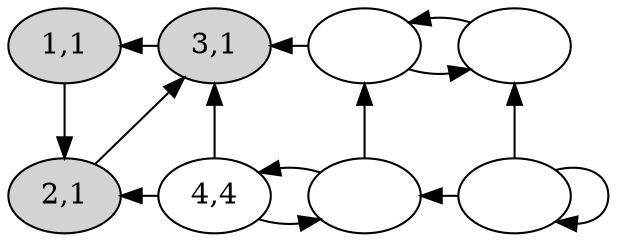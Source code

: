     digraph {
        node[label=""]
        1 [label="1,1",style=filled]
        2 [label="2,1",style=filled]
        3 [label="3,1",style=filled]
        4 [label="4,4"]
        1 -> 2
        2 -> 3
        1 -> 3 [dir=back]
        2 -> 4 [dir=back]
        4 -> 3
        4 -> 5
        5 -> 4
        5 -> 6
        3 -> 6 [dir=back]
        6 -> 7
        7 -> 6
        5 -> 8 [dir=back]
        8 -> 7
        8 -> 8
        {rank=same; 1 3 6 7}
        {rank=same; 2 4 5 8}
    }
